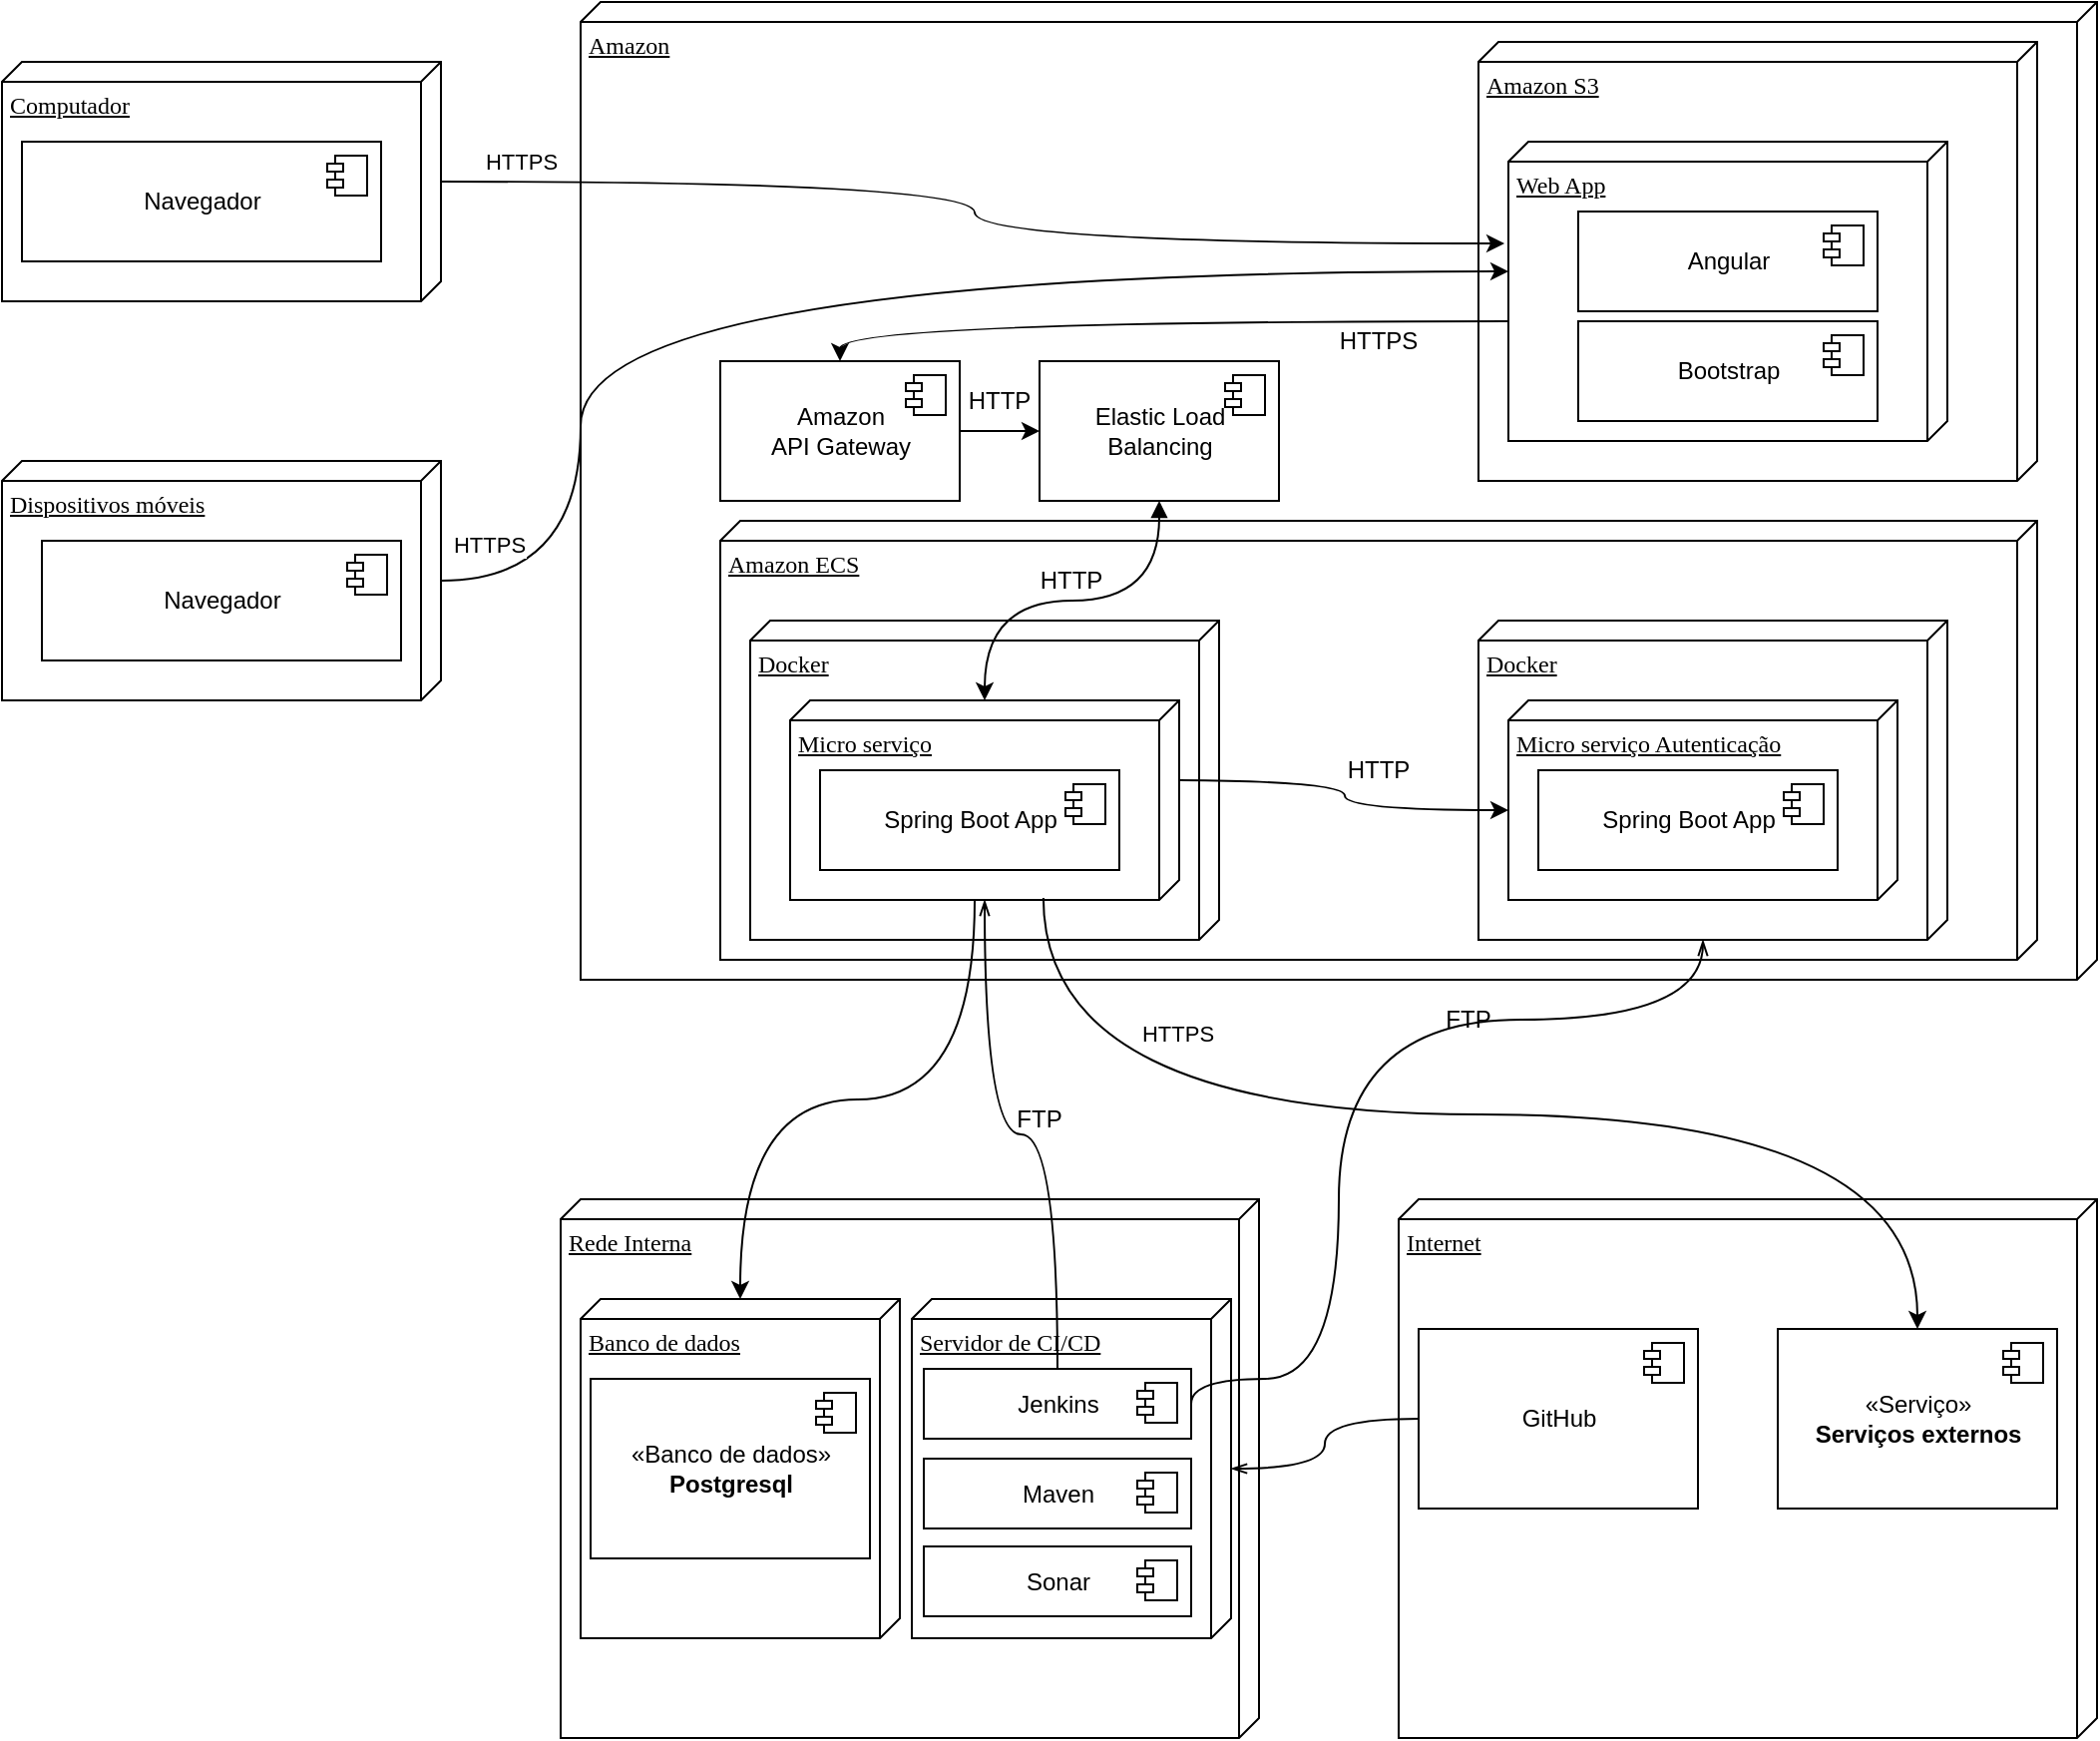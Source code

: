 <mxfile version="14.5.8" type="github">
  <diagram name="Page-1" id="5f0bae14-7c28-e335-631c-24af17079c00">
    <mxGraphModel dx="2482" dy="795" grid="1" gridSize="10" guides="1" tooltips="1" connect="1" arrows="1" fold="1" page="1" pageScale="1" pageWidth="1100" pageHeight="850" background="#ffffff" math="0" shadow="0">
      <root>
        <mxCell id="0" />
        <mxCell id="1" parent="0" />
        <mxCell id="39150e848f15840c-1" value="Amazon" style="verticalAlign=top;align=left;spacingTop=8;spacingLeft=2;spacingRight=12;shape=cube;size=10;direction=south;fontStyle=4;html=1;rounded=0;shadow=0;comic=0;labelBackgroundColor=none;strokeWidth=1;fontFamily=Verdana;fontSize=12" parent="1" vertex="1">
          <mxGeometry x="-800" y="30" width="760" height="490" as="geometry" />
        </mxCell>
        <mxCell id="39150e848f15840c-2" value="Rede Interna" style="verticalAlign=top;align=left;spacingTop=8;spacingLeft=2;spacingRight=12;shape=cube;size=10;direction=south;fontStyle=4;html=1;rounded=0;shadow=0;comic=0;labelBackgroundColor=none;strokeWidth=1;fontFamily=Verdana;fontSize=12" parent="1" vertex="1">
          <mxGeometry x="-810" y="630" width="350" height="270" as="geometry" />
        </mxCell>
        <mxCell id="39150e848f15840c-3" value="Internet" style="verticalAlign=top;align=left;spacingTop=8;spacingLeft=2;spacingRight=12;shape=cube;size=10;direction=south;fontStyle=4;html=1;rounded=0;shadow=0;comic=0;labelBackgroundColor=none;strokeWidth=1;fontFamily=Verdana;fontSize=12" parent="1" vertex="1">
          <mxGeometry x="-390" y="630" width="350" height="270" as="geometry" />
        </mxCell>
        <mxCell id="7vnBxa42tVx83vQJDs8B-3" value="Computador" style="verticalAlign=top;align=left;spacingTop=8;spacingLeft=2;spacingRight=12;shape=cube;size=10;direction=south;fontStyle=4;html=1;rounded=0;shadow=0;comic=0;labelBackgroundColor=none;strokeWidth=1;fontFamily=Verdana;fontSize=12" vertex="1" parent="1">
          <mxGeometry x="-1090" y="60" width="220" height="120" as="geometry" />
        </mxCell>
        <mxCell id="7vnBxa42tVx83vQJDs8B-5" value="Navegador" style="html=1;dropTarget=0;" vertex="1" parent="1">
          <mxGeometry x="-1080" y="100" width="180" height="60" as="geometry" />
        </mxCell>
        <mxCell id="7vnBxa42tVx83vQJDs8B-6" value="" style="shape=module;jettyWidth=8;jettyHeight=4;" vertex="1" parent="7vnBxa42tVx83vQJDs8B-5">
          <mxGeometry x="1" width="20" height="20" relative="1" as="geometry">
            <mxPoint x="-27" y="7" as="offset" />
          </mxGeometry>
        </mxCell>
        <mxCell id="7vnBxa42tVx83vQJDs8B-7" value="Dispositivos móveis" style="verticalAlign=top;align=left;spacingTop=8;spacingLeft=2;spacingRight=12;shape=cube;size=10;direction=south;fontStyle=4;html=1;rounded=0;shadow=0;comic=0;labelBackgroundColor=none;strokeWidth=1;fontFamily=Verdana;fontSize=12" vertex="1" parent="1">
          <mxGeometry x="-1090" y="260" width="220" height="120" as="geometry" />
        </mxCell>
        <mxCell id="7vnBxa42tVx83vQJDs8B-8" value="Navegador" style="html=1;dropTarget=0;" vertex="1" parent="1">
          <mxGeometry x="-1070" y="300" width="180" height="60" as="geometry" />
        </mxCell>
        <mxCell id="7vnBxa42tVx83vQJDs8B-9" value="" style="shape=module;jettyWidth=8;jettyHeight=4;" vertex="1" parent="7vnBxa42tVx83vQJDs8B-8">
          <mxGeometry x="1" width="20" height="20" relative="1" as="geometry">
            <mxPoint x="-27" y="7" as="offset" />
          </mxGeometry>
        </mxCell>
        <mxCell id="7vnBxa42tVx83vQJDs8B-14" value="«Serviço»&lt;br&gt;&lt;b&gt;Serviços externos&lt;/b&gt;" style="html=1;dropTarget=0;" vertex="1" parent="1">
          <mxGeometry x="-200" y="695" width="140" height="90" as="geometry" />
        </mxCell>
        <mxCell id="7vnBxa42tVx83vQJDs8B-15" value="" style="shape=module;jettyWidth=8;jettyHeight=4;" vertex="1" parent="7vnBxa42tVx83vQJDs8B-14">
          <mxGeometry x="1" width="20" height="20" relative="1" as="geometry">
            <mxPoint x="-27" y="7" as="offset" />
          </mxGeometry>
        </mxCell>
        <mxCell id="7vnBxa42tVx83vQJDs8B-16" value="Amazon S3" style="verticalAlign=top;align=left;spacingTop=8;spacingLeft=2;spacingRight=12;shape=cube;size=10;direction=south;fontStyle=4;html=1;rounded=0;shadow=0;comic=0;labelBackgroundColor=none;strokeWidth=1;fontFamily=Verdana;fontSize=12" vertex="1" parent="1">
          <mxGeometry x="-350" y="50" width="280" height="220" as="geometry" />
        </mxCell>
        <mxCell id="7vnBxa42tVx83vQJDs8B-18" value="Amazon ECS" style="verticalAlign=top;align=left;spacingTop=8;spacingLeft=2;spacingRight=12;shape=cube;size=10;direction=south;fontStyle=4;html=1;rounded=0;shadow=0;comic=0;labelBackgroundColor=none;strokeWidth=1;fontFamily=Verdana;fontSize=12" vertex="1" parent="1">
          <mxGeometry x="-730" y="290" width="660" height="220" as="geometry" />
        </mxCell>
        <mxCell id="7vnBxa42tVx83vQJDs8B-50" style="edgeStyle=orthogonalEdgeStyle;curved=1;rounded=0;orthogonalLoop=1;jettySize=auto;html=1;" edge="1" parent="1" source="7vnBxa42tVx83vQJDs8B-19" target="7vnBxa42tVx83vQJDs8B-39">
          <mxGeometry relative="1" as="geometry">
            <Array as="points">
              <mxPoint x="-670" y="190" />
            </Array>
          </mxGeometry>
        </mxCell>
        <mxCell id="7vnBxa42tVx83vQJDs8B-19" value="Web App" style="verticalAlign=top;align=left;spacingTop=8;spacingLeft=2;spacingRight=12;shape=cube;size=10;direction=south;fontStyle=4;html=1;rounded=0;shadow=0;comic=0;labelBackgroundColor=none;strokeWidth=1;fontFamily=Verdana;fontSize=12" vertex="1" parent="1">
          <mxGeometry x="-335" y="100" width="220" height="150" as="geometry" />
        </mxCell>
        <mxCell id="7vnBxa42tVx83vQJDs8B-20" value="Angular" style="html=1;dropTarget=0;" vertex="1" parent="1">
          <mxGeometry x="-300" y="135" width="150" height="50" as="geometry" />
        </mxCell>
        <mxCell id="7vnBxa42tVx83vQJDs8B-21" value="" style="shape=module;jettyWidth=8;jettyHeight=4;" vertex="1" parent="7vnBxa42tVx83vQJDs8B-20">
          <mxGeometry x="1" width="20" height="20" relative="1" as="geometry">
            <mxPoint x="-27" y="7" as="offset" />
          </mxGeometry>
        </mxCell>
        <mxCell id="7vnBxa42tVx83vQJDs8B-22" value="Docker" style="verticalAlign=top;align=left;spacingTop=8;spacingLeft=2;spacingRight=12;shape=cube;size=10;direction=south;fontStyle=4;html=1;rounded=0;shadow=0;comic=0;labelBackgroundColor=none;strokeWidth=1;fontFamily=Verdana;fontSize=12" vertex="1" parent="1">
          <mxGeometry x="-715" y="340" width="235" height="160" as="geometry" />
        </mxCell>
        <mxCell id="7vnBxa42tVx83vQJDs8B-54" style="edgeStyle=orthogonalEdgeStyle;curved=1;rounded=0;orthogonalLoop=1;jettySize=auto;html=1;startArrow=openThin;startFill=0;endArrow=none;endFill=0;" edge="1" parent="1" source="7vnBxa42tVx83vQJDs8B-25" target="7vnBxa42tVx83vQJDs8B-35">
          <mxGeometry relative="1" as="geometry" />
        </mxCell>
        <mxCell id="7vnBxa42tVx83vQJDs8B-25" value="Servidor de CI/CD" style="verticalAlign=top;align=left;spacingTop=8;spacingLeft=2;spacingRight=12;shape=cube;size=10;direction=south;fontStyle=4;html=1;rounded=0;shadow=0;comic=0;labelBackgroundColor=none;strokeWidth=1;fontFamily=Verdana;fontSize=12" vertex="1" parent="1">
          <mxGeometry x="-634" y="680" width="160" height="170" as="geometry" />
        </mxCell>
        <mxCell id="7vnBxa42tVx83vQJDs8B-26" value="Banco de dados" style="verticalAlign=top;align=left;spacingTop=8;spacingLeft=2;spacingRight=12;shape=cube;size=10;direction=south;fontStyle=4;html=1;rounded=0;shadow=0;comic=0;labelBackgroundColor=none;strokeWidth=1;fontFamily=Verdana;fontSize=12" vertex="1" parent="1">
          <mxGeometry x="-800" y="680" width="160" height="170" as="geometry" />
        </mxCell>
        <mxCell id="7vnBxa42tVx83vQJDs8B-12" value="«Banco de dados»&lt;br&gt;&lt;b&gt;Postgresql&lt;/b&gt;" style="html=1;dropTarget=0;" vertex="1" parent="1">
          <mxGeometry x="-795" y="720" width="140" height="90" as="geometry" />
        </mxCell>
        <mxCell id="7vnBxa42tVx83vQJDs8B-13" value="" style="shape=module;jettyWidth=8;jettyHeight=4;" vertex="1" parent="7vnBxa42tVx83vQJDs8B-12">
          <mxGeometry x="1" width="20" height="20" relative="1" as="geometry">
            <mxPoint x="-27" y="7" as="offset" />
          </mxGeometry>
        </mxCell>
        <mxCell id="7vnBxa42tVx83vQJDs8B-27" value="Jenkins" style="html=1;dropTarget=0;" vertex="1" parent="1">
          <mxGeometry x="-628" y="715" width="134" height="35" as="geometry" />
        </mxCell>
        <mxCell id="7vnBxa42tVx83vQJDs8B-28" value="" style="shape=module;jettyWidth=8;jettyHeight=4;" vertex="1" parent="7vnBxa42tVx83vQJDs8B-27">
          <mxGeometry x="1" width="20" height="20" relative="1" as="geometry">
            <mxPoint x="-27" y="7" as="offset" />
          </mxGeometry>
        </mxCell>
        <mxCell id="7vnBxa42tVx83vQJDs8B-29" value="Maven" style="html=1;dropTarget=0;" vertex="1" parent="1">
          <mxGeometry x="-628" y="760" width="134" height="35" as="geometry" />
        </mxCell>
        <mxCell id="7vnBxa42tVx83vQJDs8B-30" value="" style="shape=module;jettyWidth=8;jettyHeight=4;" vertex="1" parent="7vnBxa42tVx83vQJDs8B-29">
          <mxGeometry x="1" width="20" height="20" relative="1" as="geometry">
            <mxPoint x="-27" y="7" as="offset" />
          </mxGeometry>
        </mxCell>
        <mxCell id="7vnBxa42tVx83vQJDs8B-31" value="Sonar" style="html=1;dropTarget=0;" vertex="1" parent="1">
          <mxGeometry x="-628" y="804" width="134" height="35" as="geometry" />
        </mxCell>
        <mxCell id="7vnBxa42tVx83vQJDs8B-32" value="" style="shape=module;jettyWidth=8;jettyHeight=4;" vertex="1" parent="7vnBxa42tVx83vQJDs8B-31">
          <mxGeometry x="1" width="20" height="20" relative="1" as="geometry">
            <mxPoint x="-27" y="7" as="offset" />
          </mxGeometry>
        </mxCell>
        <mxCell id="7vnBxa42tVx83vQJDs8B-35" value="GitHub" style="html=1;dropTarget=0;" vertex="1" parent="1">
          <mxGeometry x="-380" y="695" width="140" height="90" as="geometry" />
        </mxCell>
        <mxCell id="7vnBxa42tVx83vQJDs8B-36" value="" style="shape=module;jettyWidth=8;jettyHeight=4;" vertex="1" parent="7vnBxa42tVx83vQJDs8B-35">
          <mxGeometry x="1" width="20" height="20" relative="1" as="geometry">
            <mxPoint x="-27" y="7" as="offset" />
          </mxGeometry>
        </mxCell>
        <mxCell id="7vnBxa42tVx83vQJDs8B-56" style="edgeStyle=orthogonalEdgeStyle;curved=1;rounded=0;orthogonalLoop=1;jettySize=auto;html=1;startArrow=block;startFill=1;" edge="1" parent="1" source="7vnBxa42tVx83vQJDs8B-37" target="7vnBxa42tVx83vQJDs8B-55">
          <mxGeometry relative="1" as="geometry" />
        </mxCell>
        <mxCell id="7vnBxa42tVx83vQJDs8B-37" value="Elastic Load &lt;br&gt;Balancing" style="html=1;dropTarget=0;" vertex="1" parent="1">
          <mxGeometry x="-570" y="210" width="120" height="70" as="geometry" />
        </mxCell>
        <mxCell id="7vnBxa42tVx83vQJDs8B-38" value="" style="shape=module;jettyWidth=8;jettyHeight=4;" vertex="1" parent="7vnBxa42tVx83vQJDs8B-37">
          <mxGeometry x="1" width="20" height="20" relative="1" as="geometry">
            <mxPoint x="-27" y="7" as="offset" />
          </mxGeometry>
        </mxCell>
        <mxCell id="7vnBxa42tVx83vQJDs8B-44" style="edgeStyle=orthogonalEdgeStyle;curved=1;rounded=0;orthogonalLoop=1;jettySize=auto;html=1;" edge="1" parent="1" source="7vnBxa42tVx83vQJDs8B-39" target="7vnBxa42tVx83vQJDs8B-37">
          <mxGeometry relative="1" as="geometry" />
        </mxCell>
        <mxCell id="7vnBxa42tVx83vQJDs8B-39" value="Amazon&lt;br&gt;API Gateway" style="html=1;dropTarget=0;" vertex="1" parent="1">
          <mxGeometry x="-730" y="210" width="120" height="70" as="geometry" />
        </mxCell>
        <mxCell id="7vnBxa42tVx83vQJDs8B-40" value="" style="shape=module;jettyWidth=8;jettyHeight=4;" vertex="1" parent="7vnBxa42tVx83vQJDs8B-39">
          <mxGeometry x="1" width="20" height="20" relative="1" as="geometry">
            <mxPoint x="-27" y="7" as="offset" />
          </mxGeometry>
        </mxCell>
        <mxCell id="7vnBxa42tVx83vQJDs8B-47" style="edgeStyle=orthogonalEdgeStyle;curved=1;rounded=0;orthogonalLoop=1;jettySize=auto;html=1;entryX=0.34;entryY=1.009;entryDx=0;entryDy=0;entryPerimeter=0;" edge="1" parent="1" source="7vnBxa42tVx83vQJDs8B-3" target="7vnBxa42tVx83vQJDs8B-19">
          <mxGeometry relative="1" as="geometry" />
        </mxCell>
        <mxCell id="7vnBxa42tVx83vQJDs8B-64" value="HTTPS" style="edgeLabel;html=1;align=center;verticalAlign=middle;resizable=0;points=[];" vertex="1" connectable="0" parent="7vnBxa42tVx83vQJDs8B-47">
          <mxGeometry x="-0.903" relative="1" as="geometry">
            <mxPoint x="12" y="-10" as="offset" />
          </mxGeometry>
        </mxCell>
        <mxCell id="7vnBxa42tVx83vQJDs8B-49" style="edgeStyle=orthogonalEdgeStyle;curved=1;rounded=0;orthogonalLoop=1;jettySize=auto;html=1;" edge="1" parent="1" source="7vnBxa42tVx83vQJDs8B-7" target="7vnBxa42tVx83vQJDs8B-19">
          <mxGeometry relative="1" as="geometry">
            <Array as="points">
              <mxPoint x="-800" y="320" />
              <mxPoint x="-800" y="165" />
            </Array>
          </mxGeometry>
        </mxCell>
        <mxCell id="7vnBxa42tVx83vQJDs8B-55" value="Micro serviço" style="verticalAlign=top;align=left;spacingTop=8;spacingLeft=2;spacingRight=12;shape=cube;size=10;direction=south;fontStyle=4;html=1;rounded=0;shadow=0;comic=0;labelBackgroundColor=none;strokeWidth=1;fontFamily=Verdana;fontSize=12" vertex="1" parent="1">
          <mxGeometry x="-695" y="380" width="195" height="100" as="geometry" />
        </mxCell>
        <mxCell id="7vnBxa42tVx83vQJDs8B-23" value="Spring Boot App" style="html=1;dropTarget=0;" vertex="1" parent="1">
          <mxGeometry x="-680" y="415" width="150" height="50" as="geometry" />
        </mxCell>
        <mxCell id="7vnBxa42tVx83vQJDs8B-24" value="" style="shape=module;jettyWidth=8;jettyHeight=4;" vertex="1" parent="7vnBxa42tVx83vQJDs8B-23">
          <mxGeometry x="1" width="20" height="20" relative="1" as="geometry">
            <mxPoint x="-27" y="7" as="offset" />
          </mxGeometry>
        </mxCell>
        <mxCell id="7vnBxa42tVx83vQJDs8B-57" value="Docker" style="verticalAlign=top;align=left;spacingTop=8;spacingLeft=2;spacingRight=12;shape=cube;size=10;direction=south;fontStyle=4;html=1;rounded=0;shadow=0;comic=0;labelBackgroundColor=none;strokeWidth=1;fontFamily=Verdana;fontSize=12" vertex="1" parent="1">
          <mxGeometry x="-350" y="340" width="235" height="160" as="geometry" />
        </mxCell>
        <mxCell id="7vnBxa42tVx83vQJDs8B-58" value="Micro serviço Autenticação" style="verticalAlign=top;align=left;spacingTop=8;spacingLeft=2;spacingRight=12;shape=cube;size=10;direction=south;fontStyle=4;html=1;rounded=0;shadow=0;comic=0;labelBackgroundColor=none;strokeWidth=1;fontFamily=Verdana;fontSize=12" vertex="1" parent="1">
          <mxGeometry x="-335" y="380" width="195" height="100" as="geometry" />
        </mxCell>
        <mxCell id="7vnBxa42tVx83vQJDs8B-59" value="Spring Boot App" style="html=1;dropTarget=0;" vertex="1" parent="1">
          <mxGeometry x="-320" y="415" width="150" height="50" as="geometry" />
        </mxCell>
        <mxCell id="7vnBxa42tVx83vQJDs8B-60" value="" style="shape=module;jettyWidth=8;jettyHeight=4;" vertex="1" parent="7vnBxa42tVx83vQJDs8B-59">
          <mxGeometry x="1" width="20" height="20" relative="1" as="geometry">
            <mxPoint x="-27" y="7" as="offset" />
          </mxGeometry>
        </mxCell>
        <mxCell id="7vnBxa42tVx83vQJDs8B-61" style="edgeStyle=orthogonalEdgeStyle;curved=1;rounded=0;orthogonalLoop=1;jettySize=auto;html=1;entryX=0;entryY=0;entryDx=55;entryDy=195;entryPerimeter=0;" edge="1" parent="1" target="7vnBxa42tVx83vQJDs8B-58">
          <mxGeometry relative="1" as="geometry">
            <mxPoint x="-500" y="420" as="sourcePoint" />
            <mxPoint x="35" y="460" as="targetPoint" />
          </mxGeometry>
        </mxCell>
        <mxCell id="7vnBxa42tVx83vQJDs8B-62" style="edgeStyle=orthogonalEdgeStyle;curved=1;rounded=0;orthogonalLoop=1;jettySize=auto;html=1;exitX=0;exitY=0;exitDx=100;exitDy=102.5;exitPerimeter=0;" edge="1" parent="1" source="7vnBxa42tVx83vQJDs8B-55" target="7vnBxa42tVx83vQJDs8B-26">
          <mxGeometry relative="1" as="geometry">
            <mxPoint x="-490" y="430" as="sourcePoint" />
            <mxPoint x="-325" y="445" as="targetPoint" />
          </mxGeometry>
        </mxCell>
        <mxCell id="7vnBxa42tVx83vQJDs8B-63" style="edgeStyle=orthogonalEdgeStyle;curved=1;rounded=0;orthogonalLoop=1;jettySize=auto;html=1;exitX=0.99;exitY=0.349;exitDx=0;exitDy=0;exitPerimeter=0;" edge="1" parent="1" source="7vnBxa42tVx83vQJDs8B-55" target="7vnBxa42tVx83vQJDs8B-14">
          <mxGeometry relative="1" as="geometry">
            <mxPoint x="-495.25" y="490" as="sourcePoint" />
            <mxPoint x="-612.75" y="690" as="targetPoint" />
          </mxGeometry>
        </mxCell>
        <mxCell id="7vnBxa42tVx83vQJDs8B-65" value="HTTPS" style="edgeLabel;html=1;align=center;verticalAlign=middle;resizable=0;points=[];" vertex="1" connectable="0" parent="1">
          <mxGeometry x="-810" y="120" as="geometry">
            <mxPoint x="-36" y="182" as="offset" />
          </mxGeometry>
        </mxCell>
        <mxCell id="7vnBxa42tVx83vQJDs8B-68" value="HTTP&lt;br&gt;" style="text;html=1;strokeColor=none;fillColor=none;align=center;verticalAlign=middle;whiteSpace=wrap;rounded=0;" vertex="1" parent="1">
          <mxGeometry x="-610" y="220" width="40" height="20" as="geometry" />
        </mxCell>
        <mxCell id="7vnBxa42tVx83vQJDs8B-69" style="edgeStyle=orthogonalEdgeStyle;curved=1;rounded=0;orthogonalLoop=1;jettySize=auto;html=1;startArrow=openThin;startFill=0;endArrow=none;endFill=0;" edge="1" parent="1" source="7vnBxa42tVx83vQJDs8B-55" target="7vnBxa42tVx83vQJDs8B-27">
          <mxGeometry relative="1" as="geometry">
            <mxPoint x="-451.25" y="490" as="sourcePoint" />
            <mxPoint x="-568.75" y="690" as="targetPoint" />
          </mxGeometry>
        </mxCell>
        <mxCell id="7vnBxa42tVx83vQJDs8B-70" style="edgeStyle=orthogonalEdgeStyle;curved=1;rounded=0;orthogonalLoop=1;jettySize=auto;html=1;startArrow=openThin;startFill=0;endArrow=none;endFill=0;exitX=0;exitY=0;exitDx=160;exitDy=122.5;exitPerimeter=0;entryX=1;entryY=0.5;entryDx=0;entryDy=0;" edge="1" parent="1" source="7vnBxa42tVx83vQJDs8B-57" target="7vnBxa42tVx83vQJDs8B-27">
          <mxGeometry relative="1" as="geometry">
            <mxPoint x="-587.5" y="490" as="sourcePoint" />
            <mxPoint x="-558.75" y="700" as="targetPoint" />
            <Array as="points">
              <mxPoint x="-237" y="540" />
              <mxPoint x="-420" y="540" />
              <mxPoint x="-420" y="720" />
              <mxPoint x="-494" y="720" />
            </Array>
          </mxGeometry>
        </mxCell>
        <mxCell id="7vnBxa42tVx83vQJDs8B-71" value="HTTPS" style="edgeLabel;html=1;align=center;verticalAlign=middle;resizable=0;points=[];" vertex="1" connectable="0" parent="1">
          <mxGeometry x="-819.667" y="120" as="geometry">
            <mxPoint x="318" y="427" as="offset" />
          </mxGeometry>
        </mxCell>
        <mxCell id="7vnBxa42tVx83vQJDs8B-72" value="HTTP&lt;br&gt;" style="text;html=1;strokeColor=none;fillColor=none;align=center;verticalAlign=middle;whiteSpace=wrap;rounded=0;" vertex="1" parent="1">
          <mxGeometry x="-420" y="405" width="40" height="20" as="geometry" />
        </mxCell>
        <mxCell id="7vnBxa42tVx83vQJDs8B-73" value="HTTPS" style="text;html=1;strokeColor=none;fillColor=none;align=center;verticalAlign=middle;whiteSpace=wrap;rounded=0;" vertex="1" parent="1">
          <mxGeometry x="-420" y="190" width="40" height="20" as="geometry" />
        </mxCell>
        <mxCell id="7vnBxa42tVx83vQJDs8B-75" value="FTP" style="text;html=1;strokeColor=none;fillColor=none;align=center;verticalAlign=middle;whiteSpace=wrap;rounded=0;" vertex="1" parent="1">
          <mxGeometry x="-375" y="530" width="40" height="20" as="geometry" />
        </mxCell>
        <mxCell id="7vnBxa42tVx83vQJDs8B-76" value="FTP" style="text;html=1;strokeColor=none;fillColor=none;align=center;verticalAlign=middle;whiteSpace=wrap;rounded=0;" vertex="1" parent="1">
          <mxGeometry x="-590" y="580" width="40" height="20" as="geometry" />
        </mxCell>
        <mxCell id="7vnBxa42tVx83vQJDs8B-77" value="HTTP" style="text;html=1;strokeColor=none;fillColor=none;align=center;verticalAlign=middle;whiteSpace=wrap;rounded=0;" vertex="1" parent="1">
          <mxGeometry x="-574" y="310" width="40" height="20" as="geometry" />
        </mxCell>
        <mxCell id="7vnBxa42tVx83vQJDs8B-78" value="Bootstrap" style="html=1;dropTarget=0;" vertex="1" parent="1">
          <mxGeometry x="-300" y="190" width="150" height="50" as="geometry" />
        </mxCell>
        <mxCell id="7vnBxa42tVx83vQJDs8B-79" value="" style="shape=module;jettyWidth=8;jettyHeight=4;" vertex="1" parent="7vnBxa42tVx83vQJDs8B-78">
          <mxGeometry x="1" width="20" height="20" relative="1" as="geometry">
            <mxPoint x="-27" y="7" as="offset" />
          </mxGeometry>
        </mxCell>
      </root>
    </mxGraphModel>
  </diagram>
</mxfile>
